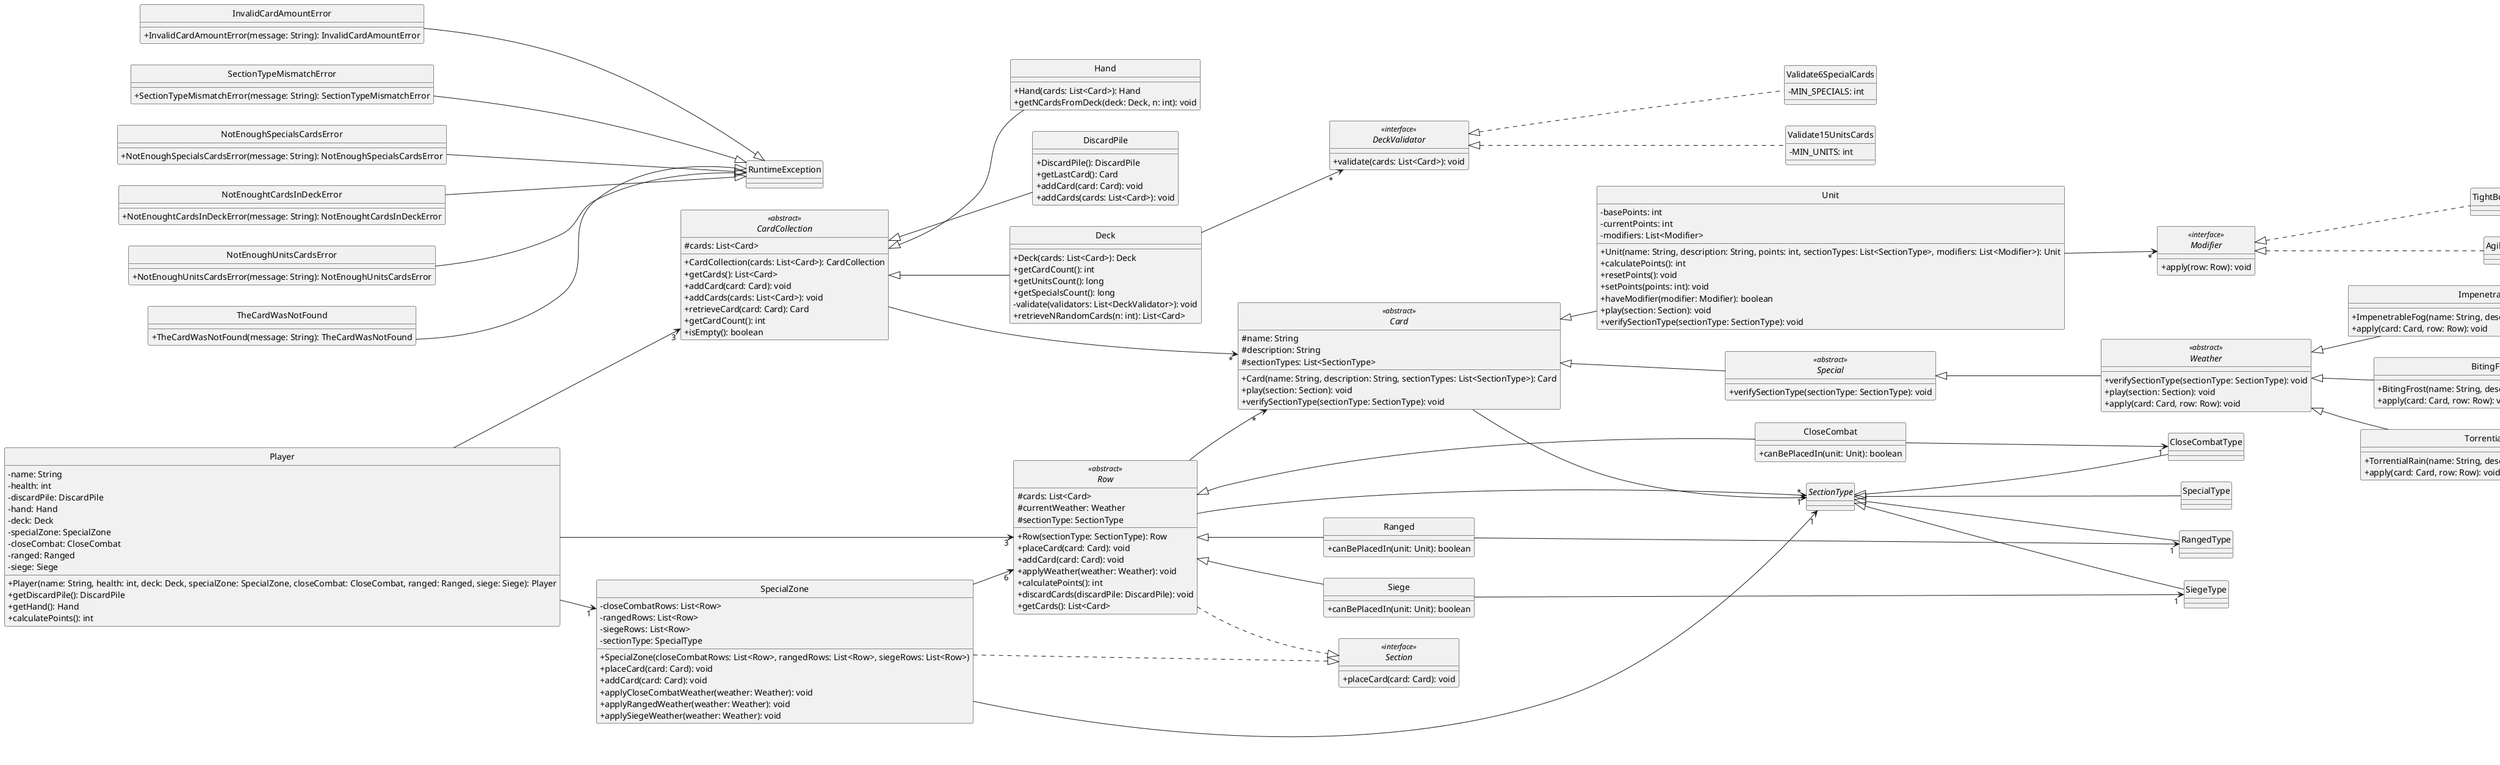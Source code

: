 @startuml

skinparam monochrome true
hide circle
skinparam classAttributeIconSize 0

' Layout direction
left to right direction

' =====================
' GAME
' =====================
class Player {
  -name: String
  -health: int
  -discardPile: DiscardPile
  -hand: Hand
  -deck: Deck
  -specialZone: SpecialZone
  -closeCombat: CloseCombat
  -ranged: Ranged
  -siege: Siege
  +Player(name: String, health: int, deck: Deck, specialZone: SpecialZone, closeCombat: CloseCombat, ranged: Ranged, siege: Siege): Player
  +getDiscardPile(): DiscardPile
  +getHand(): Hand
  +calculatePoints(): int
}

abstract class CardCollection <<abstract>> {
  #cards: List<Card>
  +CardCollection(cards: List<Card>): CardCollection
  +getCards(): List<Card>
  +addCard(card: Card): void
  +addCards(cards: List<Card>): void
  +retrieveCard(card: Card): Card
  +getCardCount(): int
  +isEmpty(): boolean
}

class Hand {
  +Hand(cards: List<Card>): Hand
  +getNCardsFromDeck(deck: Deck, n: int): void
}

class DiscardPile {
  +DiscardPile(): DiscardPile
  +getLastCard(): Card
  +addCard(card: Card): void
  +addCards(cards: List<Card>): void
}

class Deck {
  +Deck(cards: List<Card>): Deck
  +getCardCount(): int
  +getUnitsCount(): long
  +getSpecialsCount(): long
  -validate(validators: List<DeckValidator>): void
  +retrieveNRandomCards(n: int): List<Card>
}

interface DeckValidator <<interface>> {
  +validate(cards: List<Card>): void
}

class Validate6SpecialCards {
  -MIN_SPECIALS: int
}

class Validate15UnitsCards {
  -MIN_UNITS: int
}

' =====================
' SECTIONS
' =====================
interface Section <<interface>> {
  +placeCard(card: Card): void
}

abstract class SectionType
class CloseCombatType
class RangedType
class SiegeType
class SpecialType

abstract class Row <<abstract>> {
  #cards: List<Card>
  #currentWeather: Weather
  #sectionType: SectionType
  +Row(sectionType: SectionType): Row
  +placeCard(card: Card): void
  +addCard(card: Card): void
  +applyWeather(weather: Weather): void
  +calculatePoints(): int
  +discardCards(discardPile: DiscardPile): void
  +getCards(): List<Card>
}

class Ranged {
  +canBePlacedIn(unit: Unit): boolean
}

class CloseCombat {
  +canBePlacedIn(unit: Unit): boolean
}

class Siege {
  +canBePlacedIn(unit: Unit): boolean
}

class SpecialZone {
  -closeCombatRows: List<Row>
  -rangedRows: List<Row>
  -siegeRows: List<Row>
  -sectionType: SpecialType
  +SpecialZone(closeCombatRows: List<Row>, rangedRows: List<Row>, siegeRows: List<Row>)
  +placeCard(card: Card): void
  +addCard(card: Card): void
  +applyCloseCombatWeather(weather: Weather): void
  +applyRangedWeather(weather: Weather): void
  +applySiegeWeather(weather: Weather): void
}

' =====================
' CARDS
' =====================
abstract class Card <<abstract>> {
  #name: String
  #description: String
  #sectionTypes: List<SectionType>
  +Card(name: String, description: String, sectionTypes: List<SectionType>): Card
  +play(section: Section): void
  +verifySectionType(sectionType: SectionType): void
}

class Unit {
  -basePoints: int
  -currentPoints: int
  -modifiers: List<Modifier>
  +Unit(name: String, description: String, points: int, sectionTypes: List<SectionType>, modifiers: List<Modifier>): Unit
  +calculatePoints(): int
  +resetPoints(): void
  +setPoints(points: int): void
  +haveModifier(modifier: Modifier): boolean
  +play(section: Section): void
  +verifySectionType(sectionType: SectionType): void
}

abstract class Special <<abstract>> {
  +verifySectionType(sectionType: SectionType): void
}

interface Modifier <<interface>> {
  +apply(row: Row): void
}

class TightBond {
}

class Agil {
}

abstract class Weather <<abstract>> {
  +verifySectionType(sectionType: SectionType): void
  +play(section: Section): void
  +apply(card: Card, row: Row): void
}

class TorrentialRain {
  +TorrentialRain(name: String, description: String): TorrentialRain
  +apply(card: Card, row: Row): void
}

class ImpenetrableFog {
  +ImpenetrableFog(name: String, description: String): ImpenetrableFog
  +apply(card: Card, row: Row): void
}

class BitingFrost {
  +BitingFrost(name: String, description: String): BitingFrost
  +apply(card: Card, row: Row): void
}

' =====================
' EXCEPTIONS
' =====================
class InvalidCardAmountError {
  +InvalidCardAmountError(message: String): InvalidCardAmountError
}

class SectionTypeMismatchError {
  +SectionTypeMismatchError(message: String): SectionTypeMismatchError
}

class NotEnoughSpecialsCardsError {
  +NotEnoughSpecialsCardsError(message: String): NotEnoughSpecialsCardsError
}

class NotEnoughtCardsInDeckError {
  +NotEnoughtCardsInDeckError(message: String): NotEnoughtCardsInDeckError
}

class NotEnoughUnitsCardsError {
  +NotEnoughUnitsCardsError(message: String): NotEnoughUnitsCardsError
}

class TheCardWasNotFound {
  +TheCardWasNotFound(message: String): TheCardWasNotFound
}

' =====================
' RELATIONSHIPS
' =====================
' Game Relationships
Player --> "3" CardCollection

CardCollection --> "*" Card
CardCollection <|-- Hand
CardCollection <|-- DiscardPile
CardCollection <|-- Deck

Player --> "3" Row
Player --> "1" SpecialZone

Deck --> "*" DeckValidator
DeckValidator <|.. Validate6SpecialCards
DeckValidator <|.. Validate15UnitsCards

' Section Relationships
SpecialZone --> "6" Row

Row <|-- Ranged
Row <|-- CloseCombat
Row <|-- Siege

Row --> "*" Card

Row ..|> Section
SpecialZone ..|> Section

SectionType <|-- SpecialType
SectionType <|-- CloseCombatType
SectionType <|-- RangedType
SectionType <|-- SiegeType

SpecialZone --> "1" SectionType
Row --> "1" SectionType

Ranged --> "1" RangedType
CloseCombat --> "1" CloseCombatType
Siege --> "1" SiegeType

' Card Relationships
Card <|-- Unit
Card <|-- Special

Card --> "*" SectionType

Unit --> "*" Modifier

Modifier <|.. TightBond
Modifier <|.. Agil

Special <|-- Weather

Weather <|-- TorrentialRain
Weather <|-- ImpenetrableFog
Weather <|-- BitingFrost

' Exceptions Relationships
InvalidCardAmountError --|> RuntimeException
NotEnoughSpecialsCardsError --|> RuntimeException
NotEnoughtCardsInDeckError --|> RuntimeException
NotEnoughUnitsCardsError --|> RuntimeException
TheCardWasNotFound --|> RuntimeException
SectionTypeMismatchError --|> RuntimeException

